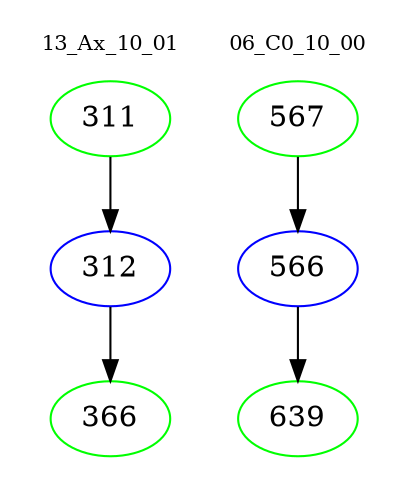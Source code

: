 digraph{
subgraph cluster_0 {
color = white
label = "13_Ax_10_01";
fontsize=10;
T0_311 [label="311", color="green"]
T0_311 -> T0_312 [color="black"]
T0_312 [label="312", color="blue"]
T0_312 -> T0_366 [color="black"]
T0_366 [label="366", color="green"]
}
subgraph cluster_1 {
color = white
label = "06_C0_10_00";
fontsize=10;
T1_567 [label="567", color="green"]
T1_567 -> T1_566 [color="black"]
T1_566 [label="566", color="blue"]
T1_566 -> T1_639 [color="black"]
T1_639 [label="639", color="green"]
}
}
